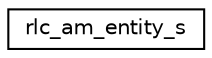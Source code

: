 digraph "Graphical Class Hierarchy"
{
 // LATEX_PDF_SIZE
  edge [fontname="Helvetica",fontsize="10",labelfontname="Helvetica",labelfontsize="10"];
  node [fontname="Helvetica",fontsize="10",shape=record];
  rankdir="LR";
  Node0 [label="rlc_am_entity_s",height=0.2,width=0.4,color="black", fillcolor="white", style="filled",URL="$structrlc__am__entity__s.html",tooltip=" "];
}
